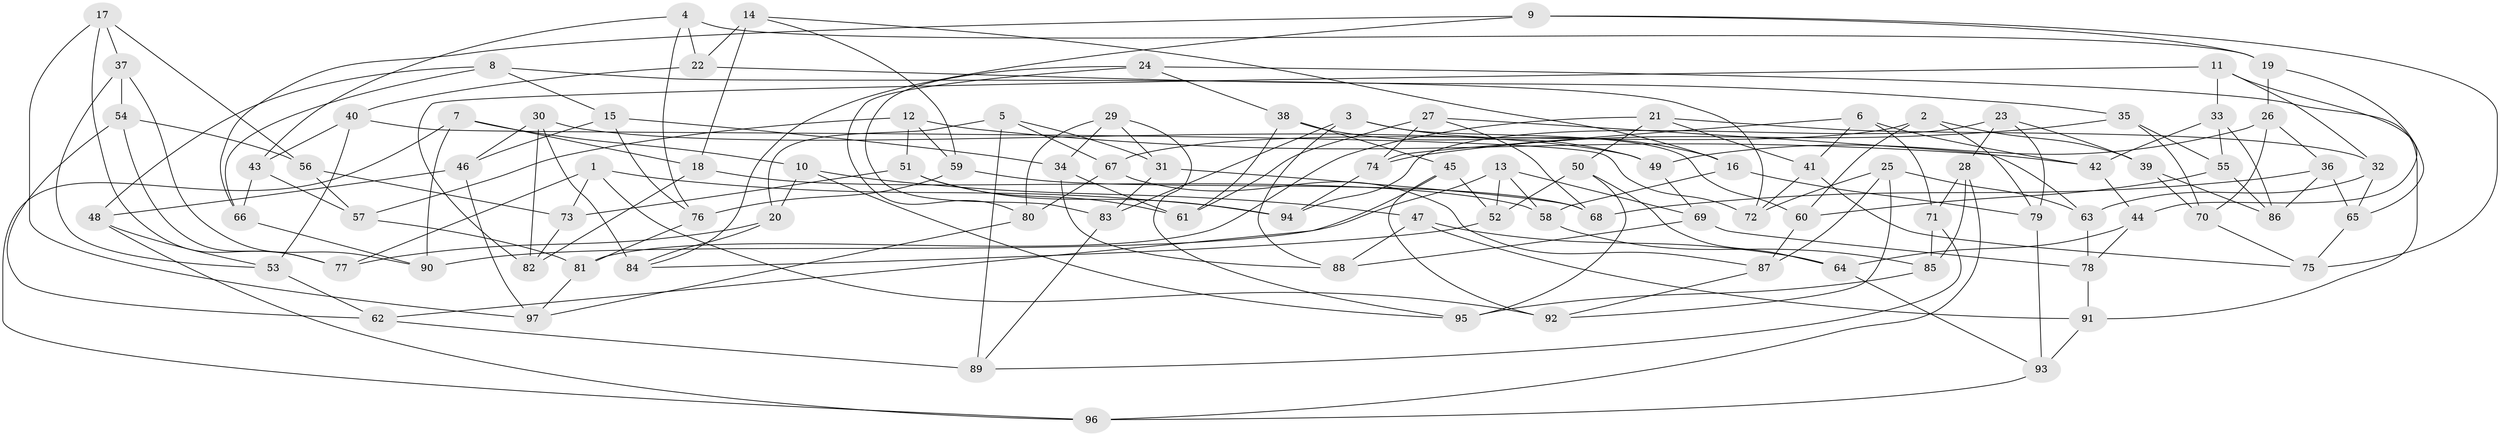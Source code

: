 // coarse degree distribution, {6: 0.4827586206896552, 5: 0.1896551724137931, 4: 0.3103448275862069, 3: 0.017241379310344827}
// Generated by graph-tools (version 1.1) at 2025/52/02/27/25 19:52:27]
// undirected, 97 vertices, 194 edges
graph export_dot {
graph [start="1"]
  node [color=gray90,style=filled];
  1;
  2;
  3;
  4;
  5;
  6;
  7;
  8;
  9;
  10;
  11;
  12;
  13;
  14;
  15;
  16;
  17;
  18;
  19;
  20;
  21;
  22;
  23;
  24;
  25;
  26;
  27;
  28;
  29;
  30;
  31;
  32;
  33;
  34;
  35;
  36;
  37;
  38;
  39;
  40;
  41;
  42;
  43;
  44;
  45;
  46;
  47;
  48;
  49;
  50;
  51;
  52;
  53;
  54;
  55;
  56;
  57;
  58;
  59;
  60;
  61;
  62;
  63;
  64;
  65;
  66;
  67;
  68;
  69;
  70;
  71;
  72;
  73;
  74;
  75;
  76;
  77;
  78;
  79;
  80;
  81;
  82;
  83;
  84;
  85;
  86;
  87;
  88;
  89;
  90;
  91;
  92;
  93;
  94;
  95;
  96;
  97;
  1 -- 73;
  1 -- 94;
  1 -- 77;
  1 -- 92;
  2 -- 39;
  2 -- 79;
  2 -- 67;
  2 -- 60;
  3 -- 16;
  3 -- 88;
  3 -- 83;
  3 -- 60;
  4 -- 22;
  4 -- 19;
  4 -- 43;
  4 -- 76;
  5 -- 67;
  5 -- 31;
  5 -- 20;
  5 -- 89;
  6 -- 74;
  6 -- 42;
  6 -- 71;
  6 -- 41;
  7 -- 96;
  7 -- 90;
  7 -- 18;
  7 -- 10;
  8 -- 15;
  8 -- 66;
  8 -- 72;
  8 -- 48;
  9 -- 19;
  9 -- 66;
  9 -- 75;
  9 -- 84;
  10 -- 47;
  10 -- 95;
  10 -- 20;
  11 -- 33;
  11 -- 44;
  11 -- 82;
  11 -- 32;
  12 -- 42;
  12 -- 51;
  12 -- 59;
  12 -- 57;
  13 -- 58;
  13 -- 69;
  13 -- 52;
  13 -- 90;
  14 -- 18;
  14 -- 59;
  14 -- 22;
  14 -- 16;
  15 -- 76;
  15 -- 34;
  15 -- 46;
  16 -- 58;
  16 -- 79;
  17 -- 37;
  17 -- 77;
  17 -- 56;
  17 -- 97;
  18 -- 82;
  18 -- 58;
  19 -- 65;
  19 -- 26;
  20 -- 84;
  20 -- 77;
  21 -- 32;
  21 -- 41;
  21 -- 50;
  21 -- 81;
  22 -- 35;
  22 -- 40;
  23 -- 79;
  23 -- 28;
  23 -- 94;
  23 -- 39;
  24 -- 83;
  24 -- 38;
  24 -- 80;
  24 -- 91;
  25 -- 92;
  25 -- 63;
  25 -- 87;
  25 -- 72;
  26 -- 49;
  26 -- 36;
  26 -- 70;
  27 -- 68;
  27 -- 74;
  27 -- 63;
  27 -- 61;
  28 -- 71;
  28 -- 85;
  28 -- 96;
  29 -- 80;
  29 -- 31;
  29 -- 34;
  29 -- 95;
  30 -- 49;
  30 -- 46;
  30 -- 84;
  30 -- 82;
  31 -- 68;
  31 -- 83;
  32 -- 65;
  32 -- 63;
  33 -- 55;
  33 -- 42;
  33 -- 86;
  34 -- 61;
  34 -- 88;
  35 -- 70;
  35 -- 55;
  35 -- 74;
  36 -- 65;
  36 -- 86;
  36 -- 68;
  37 -- 54;
  37 -- 53;
  37 -- 90;
  38 -- 49;
  38 -- 61;
  38 -- 45;
  39 -- 70;
  39 -- 86;
  40 -- 72;
  40 -- 43;
  40 -- 53;
  41 -- 72;
  41 -- 75;
  42 -- 44;
  43 -- 57;
  43 -- 66;
  44 -- 78;
  44 -- 64;
  45 -- 62;
  45 -- 52;
  45 -- 92;
  46 -- 48;
  46 -- 97;
  47 -- 91;
  47 -- 64;
  47 -- 88;
  48 -- 53;
  48 -- 96;
  49 -- 69;
  50 -- 95;
  50 -- 64;
  50 -- 52;
  51 -- 61;
  51 -- 73;
  51 -- 94;
  52 -- 84;
  53 -- 62;
  54 -- 56;
  54 -- 77;
  54 -- 62;
  55 -- 60;
  55 -- 86;
  56 -- 73;
  56 -- 57;
  57 -- 81;
  58 -- 85;
  59 -- 76;
  59 -- 68;
  60 -- 87;
  62 -- 89;
  63 -- 78;
  64 -- 93;
  65 -- 75;
  66 -- 90;
  67 -- 80;
  67 -- 87;
  69 -- 88;
  69 -- 78;
  70 -- 75;
  71 -- 89;
  71 -- 85;
  73 -- 82;
  74 -- 94;
  76 -- 81;
  78 -- 91;
  79 -- 93;
  80 -- 97;
  81 -- 97;
  83 -- 89;
  85 -- 95;
  87 -- 92;
  91 -- 93;
  93 -- 96;
}
